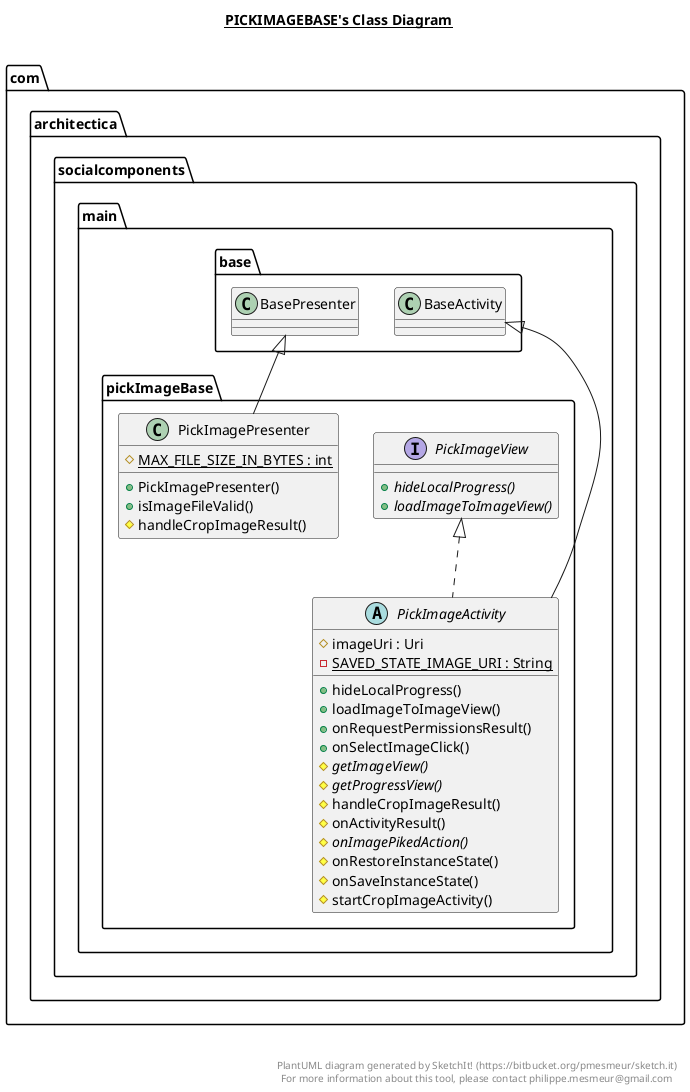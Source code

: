 @startuml

title __PICKIMAGEBASE's Class Diagram__\n

  namespace com.architectica.socialcomponents {
    namespace main.pickImageBase {
      abstract class com.architectica.socialcomponents.main.pickImageBase.PickImageActivity {
          # imageUri : Uri
          {static} - SAVED_STATE_IMAGE_URI : String
          + hideLocalProgress()
          + loadImageToImageView()
          + onRequestPermissionsResult()
          + onSelectImageClick()
          {abstract} # getImageView()
          {abstract} # getProgressView()
          # handleCropImageResult()
          # onActivityResult()
          {abstract} # onImagePikedAction()
          # onRestoreInstanceState()
          # onSaveInstanceState()
          # startCropImageActivity()
      }
    }
  }
  

  namespace com.architectica.socialcomponents {
    namespace main.pickImageBase {
      class com.architectica.socialcomponents.main.pickImageBase.PickImagePresenter {
          {static} # MAX_FILE_SIZE_IN_BYTES : int
          + PickImagePresenter()
          + isImageFileValid()
          # handleCropImageResult()
      }
    }
  }
  

  namespace com.architectica.socialcomponents {
    namespace main.pickImageBase {
      interface com.architectica.socialcomponents.main.pickImageBase.PickImageView {
          {abstract} + hideLocalProgress()
          {abstract} + loadImageToImageView()
      }
    }
  }
  

  com.architectica.socialcomponents.main.pickImageBase.PickImageActivity .up.|> com.architectica.socialcomponents.main.pickImageBase.PickImageView
  com.architectica.socialcomponents.main.pickImageBase.PickImageActivity -up-|> com.architectica.socialcomponents.main.base.BaseActivity
  com.architectica.socialcomponents.main.pickImageBase.PickImagePresenter -up-|> com.architectica.socialcomponents.main.base.BasePresenter


right footer


PlantUML diagram generated by SketchIt! (https://bitbucket.org/pmesmeur/sketch.it)
For more information about this tool, please contact philippe.mesmeur@gmail.com
endfooter

@enduml
